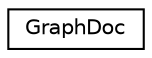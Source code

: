 digraph "圖形化之類別階層"
{
 // LATEX_PDF_SIZE
  edge [fontname="Helvetica",fontsize="10",labelfontname="Helvetica",labelfontsize="10"];
  node [fontname="Helvetica",fontsize="10",shape=record];
  rankdir="LR";
  Node0 [label="GraphDoc",height=0.2,width=0.4,color="black", fillcolor="white", style="filled",URL="$classShapeLib_1_1VShape_1_1GraphDoc.html",tooltip="記錄shape list,action data stack 記錄動作,每個動作(pointAry)包含,該圖是圖形的第幾個(Listplace),之前記錄是否己有相同圖是第幾個,..."];
}
